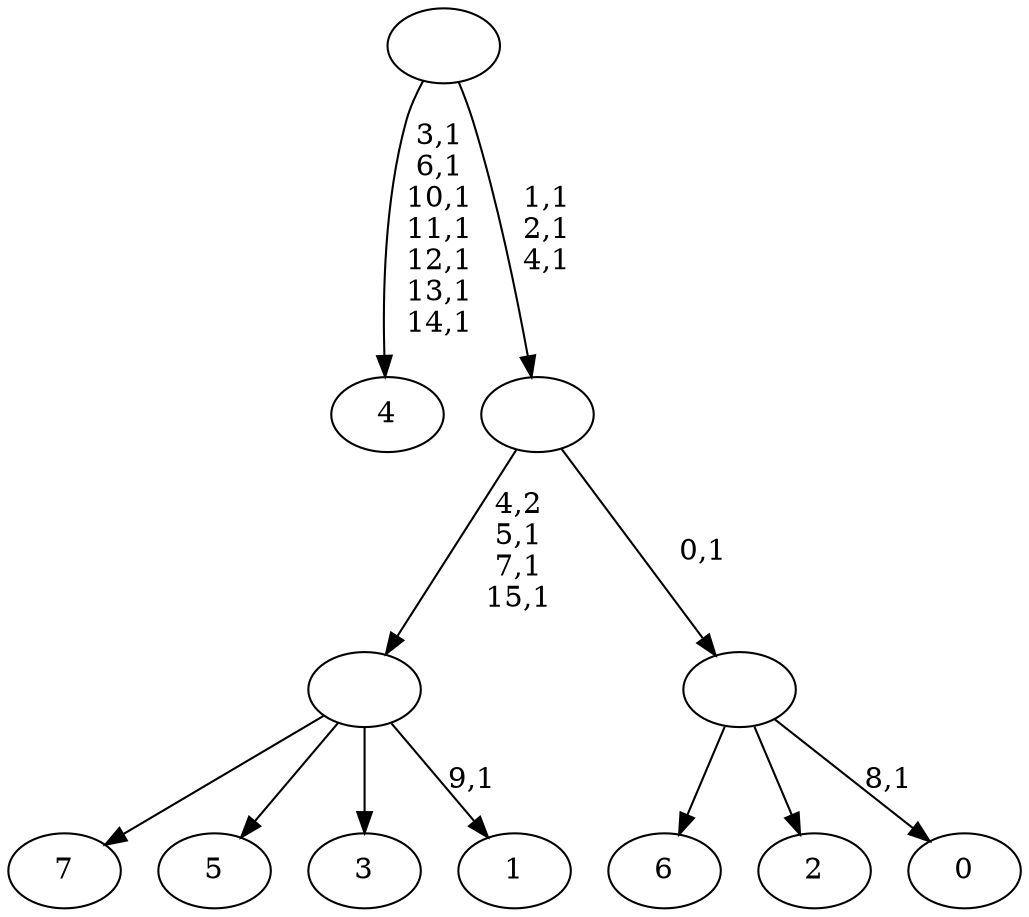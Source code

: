 digraph T {
	24 [label="7"]
	23 [label="6"]
	22 [label="5"]
	21 [label="4"]
	13 [label="3"]
	12 [label="2"]
	11 [label="1"]
	9 [label=""]
	6 [label="0"]
	4 [label=""]
	3 [label=""]
	0 [label=""]
	9 -> 11 [label="9,1"]
	9 -> 24 [label=""]
	9 -> 22 [label=""]
	9 -> 13 [label=""]
	4 -> 6 [label="8,1"]
	4 -> 23 [label=""]
	4 -> 12 [label=""]
	3 -> 9 [label="4,2\n5,1\n7,1\n15,1"]
	3 -> 4 [label="0,1"]
	0 -> 3 [label="1,1\n2,1\n4,1"]
	0 -> 21 [label="3,1\n6,1\n10,1\n11,1\n12,1\n13,1\n14,1"]
}
